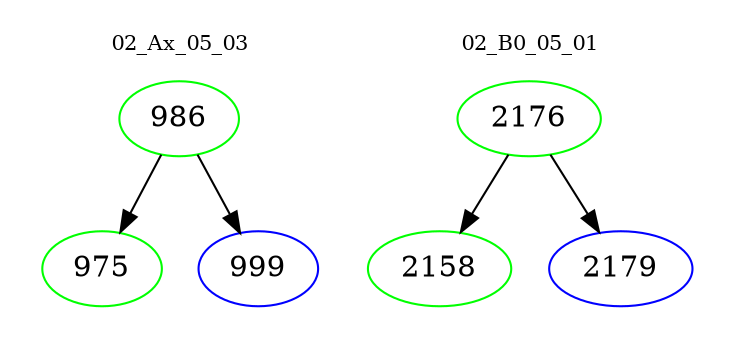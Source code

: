 digraph{
subgraph cluster_0 {
color = white
label = "02_Ax_05_03";
fontsize=10;
T0_986 [label="986", color="green"]
T0_986 -> T0_975 [color="black"]
T0_975 [label="975", color="green"]
T0_986 -> T0_999 [color="black"]
T0_999 [label="999", color="blue"]
}
subgraph cluster_1 {
color = white
label = "02_B0_05_01";
fontsize=10;
T1_2176 [label="2176", color="green"]
T1_2176 -> T1_2158 [color="black"]
T1_2158 [label="2158", color="green"]
T1_2176 -> T1_2179 [color="black"]
T1_2179 [label="2179", color="blue"]
}
}
